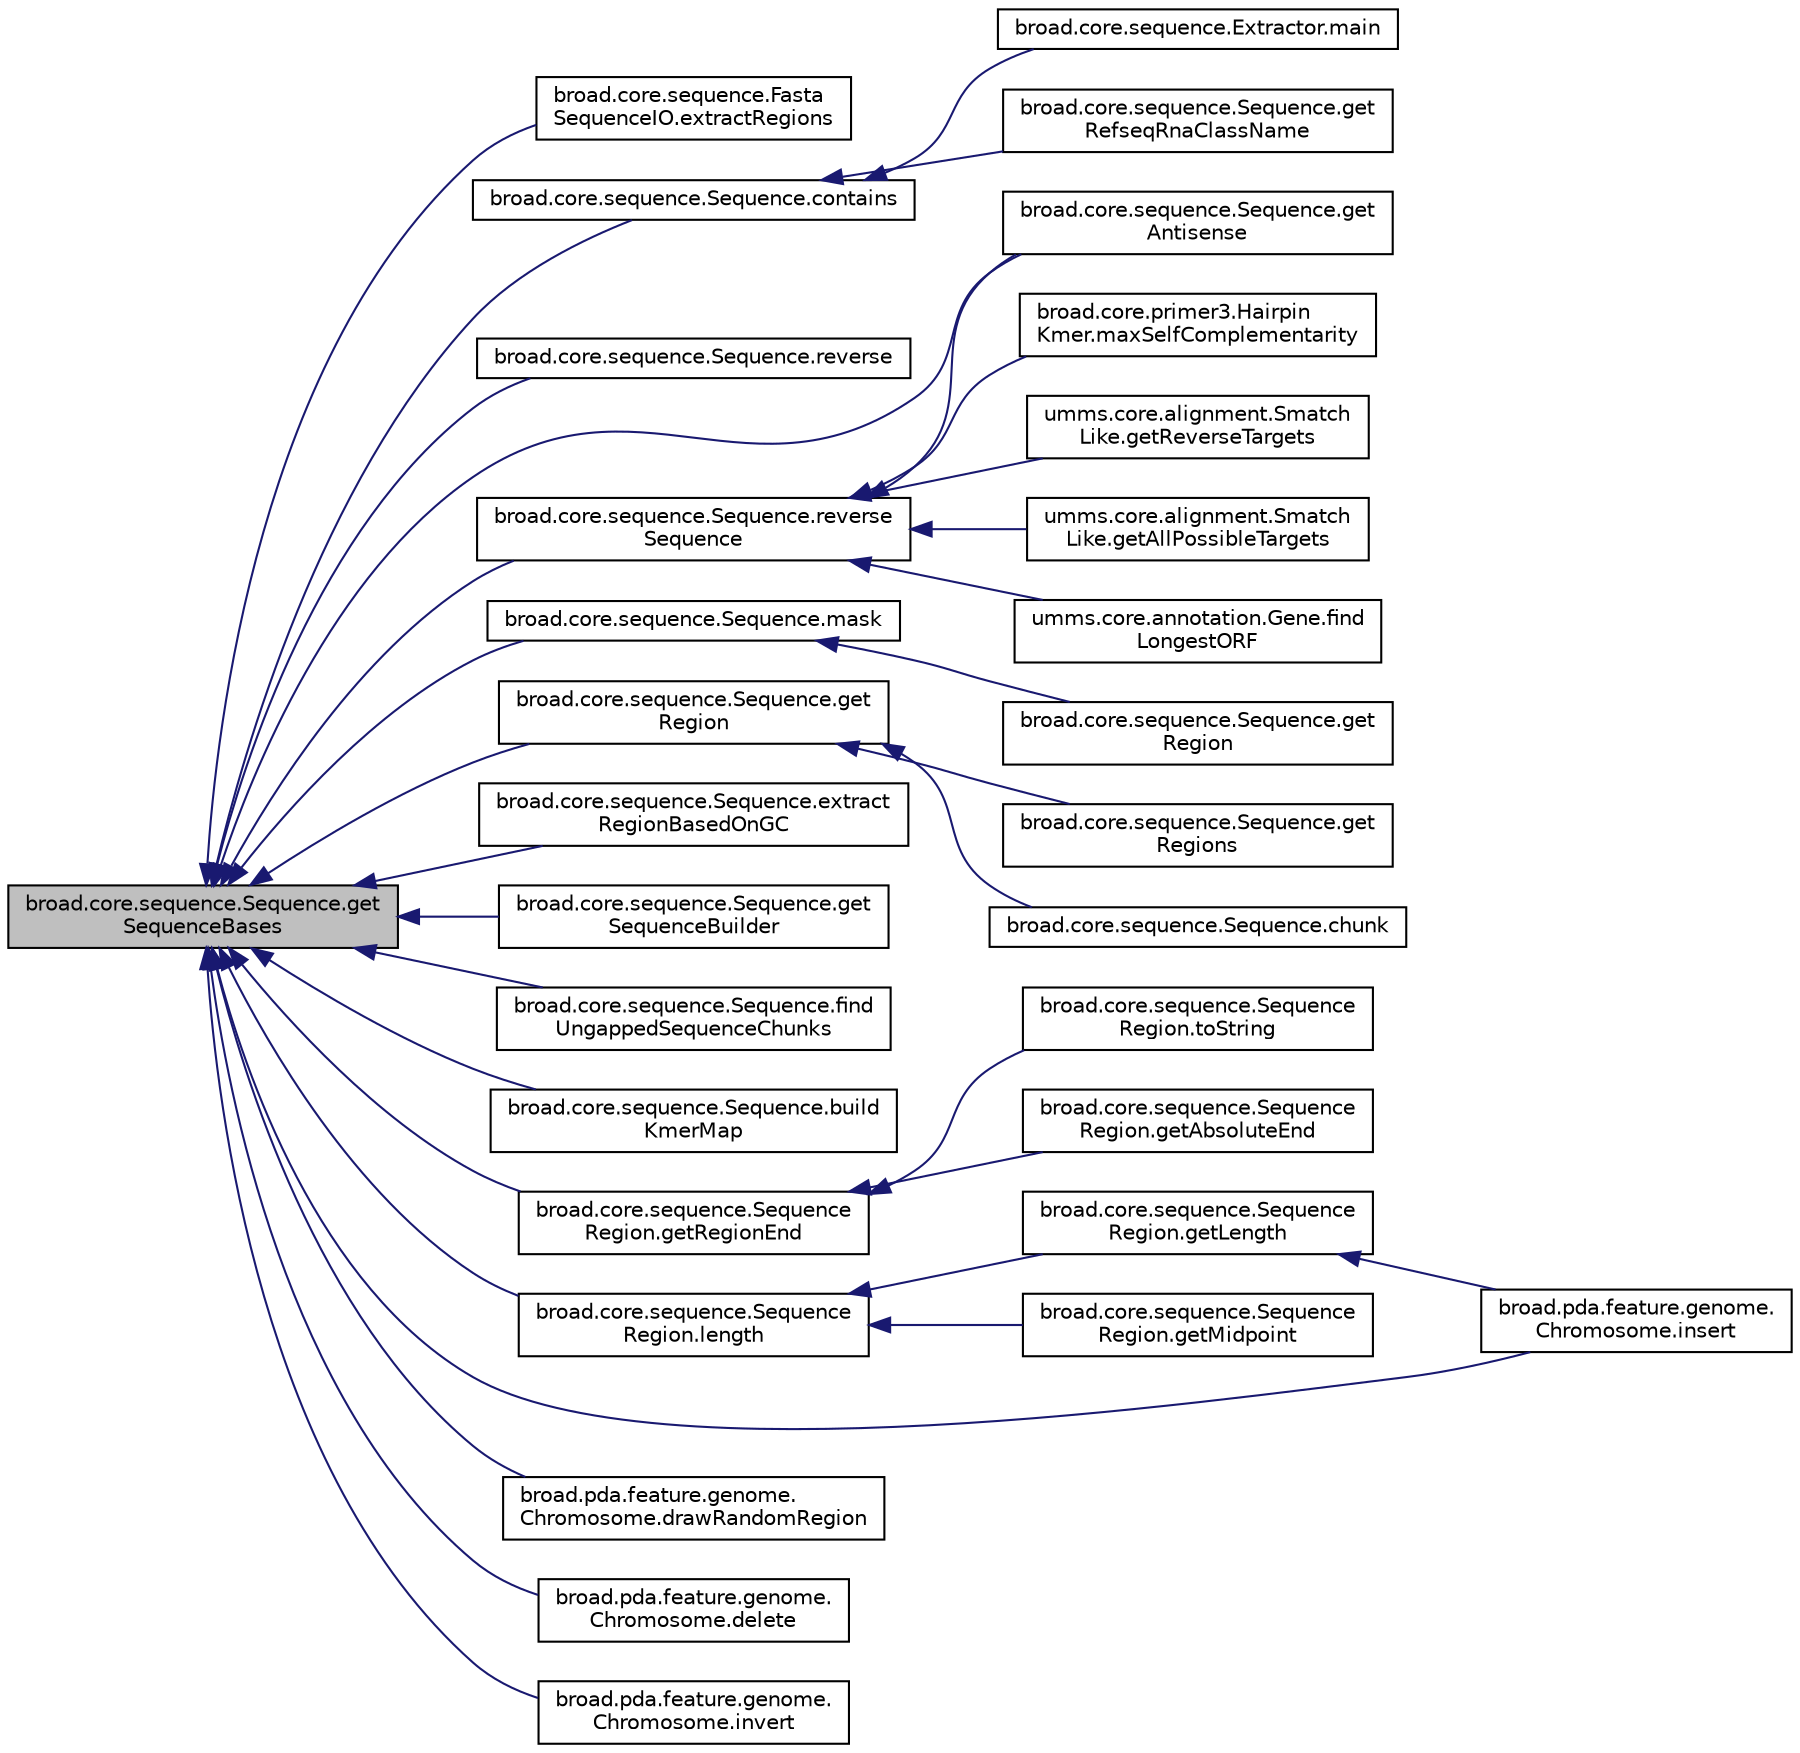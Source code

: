 digraph "broad.core.sequence.Sequence.getSequenceBases"
{
  edge [fontname="Helvetica",fontsize="10",labelfontname="Helvetica",labelfontsize="10"];
  node [fontname="Helvetica",fontsize="10",shape=record];
  rankdir="LR";
  Node1 [label="broad.core.sequence.Sequence.get\lSequenceBases",height=0.2,width=0.4,color="black", fillcolor="grey75", style="filled" fontcolor="black"];
  Node1 -> Node2 [dir="back",color="midnightblue",fontsize="10",style="solid"];
  Node2 [label="broad.core.sequence.Fasta\lSequenceIO.extractRegions",height=0.2,width=0.4,color="black", fillcolor="white", style="filled",URL="$classbroad_1_1core_1_1sequence_1_1_fasta_sequence_i_o.html#a1dc3bdc056f3b5abf31667bac3cca310"];
  Node1 -> Node3 [dir="back",color="midnightblue",fontsize="10",style="solid"];
  Node3 [label="broad.core.sequence.Sequence.contains",height=0.2,width=0.4,color="black", fillcolor="white", style="filled",URL="$classbroad_1_1core_1_1sequence_1_1_sequence.html#a175ad53de415a37d032a20ca3d5370ab"];
  Node3 -> Node4 [dir="back",color="midnightblue",fontsize="10",style="solid"];
  Node4 [label="broad.core.sequence.Extractor.main",height=0.2,width=0.4,color="black", fillcolor="white", style="filled",URL="$classbroad_1_1core_1_1sequence_1_1_extractor.html#ad428faf3d9d13189401ea5ec82d2b2fd"];
  Node3 -> Node5 [dir="back",color="midnightblue",fontsize="10",style="solid"];
  Node5 [label="broad.core.sequence.Sequence.get\lRefseqRnaClassName",height=0.2,width=0.4,color="black", fillcolor="white", style="filled",URL="$classbroad_1_1core_1_1sequence_1_1_sequence.html#a4946d4cdaad7a472b878a0fac3bdaf85"];
  Node1 -> Node6 [dir="back",color="midnightblue",fontsize="10",style="solid"];
  Node6 [label="broad.core.sequence.Sequence.reverse",height=0.2,width=0.4,color="black", fillcolor="white", style="filled",URL="$classbroad_1_1core_1_1sequence_1_1_sequence.html#ae7dfa608c5c59b4b99721841e1715b84"];
  Node1 -> Node7 [dir="back",color="midnightblue",fontsize="10",style="solid"];
  Node7 [label="broad.core.sequence.Sequence.reverse\lSequence",height=0.2,width=0.4,color="black", fillcolor="white", style="filled",URL="$classbroad_1_1core_1_1sequence_1_1_sequence.html#afc286e0183b8c3dc59903224862f5ae5"];
  Node7 -> Node8 [dir="back",color="midnightblue",fontsize="10",style="solid"];
  Node8 [label="broad.core.primer3.Hairpin\lKmer.maxSelfComplementarity",height=0.2,width=0.4,color="black", fillcolor="white", style="filled",URL="$classbroad_1_1core_1_1primer3_1_1_hairpin_kmer.html#ada34732d5709df1afba5b4064bd0353a"];
  Node7 -> Node9 [dir="back",color="midnightblue",fontsize="10",style="solid"];
  Node9 [label="broad.core.sequence.Sequence.get\lAntisense",height=0.2,width=0.4,color="black", fillcolor="white", style="filled",URL="$classbroad_1_1core_1_1sequence_1_1_sequence.html#a2b294328ff90285bc6e1efce02b0217f"];
  Node7 -> Node10 [dir="back",color="midnightblue",fontsize="10",style="solid"];
  Node10 [label="umms.core.alignment.Smatch\lLike.getReverseTargets",height=0.2,width=0.4,color="black", fillcolor="white", style="filled",URL="$classumms_1_1core_1_1alignment_1_1_smatch_like.html#ae07909228a8cc278e182d7f148d269c1"];
  Node7 -> Node11 [dir="back",color="midnightblue",fontsize="10",style="solid"];
  Node11 [label="umms.core.alignment.Smatch\lLike.getAllPossibleTargets",height=0.2,width=0.4,color="black", fillcolor="white", style="filled",URL="$classumms_1_1core_1_1alignment_1_1_smatch_like.html#aa1900953c5ea1d5ab406fa083557e752"];
  Node7 -> Node12 [dir="back",color="midnightblue",fontsize="10",style="solid"];
  Node12 [label="umms.core.annotation.Gene.find\lLongestORF",height=0.2,width=0.4,color="black", fillcolor="white", style="filled",URL="$classumms_1_1core_1_1annotation_1_1_gene.html#a7dd93cc2efc0a68674a9e88f3e6d9ac9"];
  Node1 -> Node13 [dir="back",color="midnightblue",fontsize="10",style="solid"];
  Node13 [label="broad.core.sequence.Sequence.mask",height=0.2,width=0.4,color="black", fillcolor="white", style="filled",URL="$classbroad_1_1core_1_1sequence_1_1_sequence.html#ab2de5da03cf12144aa625a7bdafdb8fb"];
  Node13 -> Node14 [dir="back",color="midnightblue",fontsize="10",style="solid"];
  Node14 [label="broad.core.sequence.Sequence.get\lRegion",height=0.2,width=0.4,color="black", fillcolor="white", style="filled",URL="$classbroad_1_1core_1_1sequence_1_1_sequence.html#aedcfb7c619bf8d261062e3005f1b23f8"];
  Node1 -> Node15 [dir="back",color="midnightblue",fontsize="10",style="solid"];
  Node15 [label="broad.core.sequence.Sequence.get\lRegion",height=0.2,width=0.4,color="black", fillcolor="white", style="filled",URL="$classbroad_1_1core_1_1sequence_1_1_sequence.html#adbb50ac29ca32a2b07e56bd995089ecd"];
  Node15 -> Node16 [dir="back",color="midnightblue",fontsize="10",style="solid"];
  Node16 [label="broad.core.sequence.Sequence.get\lRegions",height=0.2,width=0.4,color="black", fillcolor="white", style="filled",URL="$classbroad_1_1core_1_1sequence_1_1_sequence.html#a183530d8cd29a589efc7a195e5b6c176"];
  Node15 -> Node17 [dir="back",color="midnightblue",fontsize="10",style="solid"];
  Node17 [label="broad.core.sequence.Sequence.chunk",height=0.2,width=0.4,color="black", fillcolor="white", style="filled",URL="$classbroad_1_1core_1_1sequence_1_1_sequence.html#ae15813e860a2d317425e2520831aeb5a"];
  Node1 -> Node18 [dir="back",color="midnightblue",fontsize="10",style="solid"];
  Node18 [label="broad.core.sequence.Sequence.extract\lRegionBasedOnGC",height=0.2,width=0.4,color="black", fillcolor="white", style="filled",URL="$classbroad_1_1core_1_1sequence_1_1_sequence.html#a01a399f517f0d395a6712cca2af9d3ed"];
  Node1 -> Node19 [dir="back",color="midnightblue",fontsize="10",style="solid"];
  Node19 [label="broad.core.sequence.Sequence.get\lSequenceBuilder",height=0.2,width=0.4,color="black", fillcolor="white", style="filled",URL="$classbroad_1_1core_1_1sequence_1_1_sequence.html#a7a3e2c4c228ea4ad140b89c9ac6baca3"];
  Node1 -> Node20 [dir="back",color="midnightblue",fontsize="10",style="solid"];
  Node20 [label="broad.core.sequence.Sequence.find\lUngappedSequenceChunks",height=0.2,width=0.4,color="black", fillcolor="white", style="filled",URL="$classbroad_1_1core_1_1sequence_1_1_sequence.html#a9d6bbc833e2fafa7f0dcf8b2a7132b04"];
  Node1 -> Node9 [dir="back",color="midnightblue",fontsize="10",style="solid"];
  Node1 -> Node21 [dir="back",color="midnightblue",fontsize="10",style="solid"];
  Node21 [label="broad.core.sequence.Sequence.build\lKmerMap",height=0.2,width=0.4,color="black", fillcolor="white", style="filled",URL="$classbroad_1_1core_1_1sequence_1_1_sequence.html#a5b67f754a5bb1125e8dfcfcad31ee6a8"];
  Node1 -> Node22 [dir="back",color="midnightblue",fontsize="10",style="solid"];
  Node22 [label="broad.core.sequence.Sequence\lRegion.getRegionEnd",height=0.2,width=0.4,color="black", fillcolor="white", style="filled",URL="$classbroad_1_1core_1_1sequence_1_1_sequence_region.html#a8963e3dc03bcfbdf74a57bb016b64cfb"];
  Node22 -> Node23 [dir="back",color="midnightblue",fontsize="10",style="solid"];
  Node23 [label="broad.core.sequence.Sequence\lRegion.toString",height=0.2,width=0.4,color="black", fillcolor="white", style="filled",URL="$classbroad_1_1core_1_1sequence_1_1_sequence_region.html#a136bc4a74e8f079cc37f9449025f2788"];
  Node22 -> Node24 [dir="back",color="midnightblue",fontsize="10",style="solid"];
  Node24 [label="broad.core.sequence.Sequence\lRegion.getAbsoluteEnd",height=0.2,width=0.4,color="black", fillcolor="white", style="filled",URL="$classbroad_1_1core_1_1sequence_1_1_sequence_region.html#a0dc2e7da9f2c51472a0e3eac713f832d"];
  Node1 -> Node25 [dir="back",color="midnightblue",fontsize="10",style="solid"];
  Node25 [label="broad.core.sequence.Sequence\lRegion.length",height=0.2,width=0.4,color="black", fillcolor="white", style="filled",URL="$classbroad_1_1core_1_1sequence_1_1_sequence_region.html#a29a5e3028670cb9095a5181e2b2b191b"];
  Node25 -> Node26 [dir="back",color="midnightblue",fontsize="10",style="solid"];
  Node26 [label="broad.core.sequence.Sequence\lRegion.getLength",height=0.2,width=0.4,color="black", fillcolor="white", style="filled",URL="$classbroad_1_1core_1_1sequence_1_1_sequence_region.html#a73892ab0e9b260c5f518481a47fdba82"];
  Node26 -> Node27 [dir="back",color="midnightblue",fontsize="10",style="solid"];
  Node27 [label="broad.pda.feature.genome.\lChromosome.insert",height=0.2,width=0.4,color="black", fillcolor="white", style="filled",URL="$classbroad_1_1pda_1_1feature_1_1genome_1_1_chromosome.html#ab295584fcacd051aaf615cffc19376ea"];
  Node25 -> Node28 [dir="back",color="midnightblue",fontsize="10",style="solid"];
  Node28 [label="broad.core.sequence.Sequence\lRegion.getMidpoint",height=0.2,width=0.4,color="black", fillcolor="white", style="filled",URL="$classbroad_1_1core_1_1sequence_1_1_sequence_region.html#a2349bf9ffd84ef978ecc06e0db1804d4"];
  Node1 -> Node29 [dir="back",color="midnightblue",fontsize="10",style="solid"];
  Node29 [label="broad.pda.feature.genome.\lChromosome.drawRandomRegion",height=0.2,width=0.4,color="black", fillcolor="white", style="filled",URL="$classbroad_1_1pda_1_1feature_1_1genome_1_1_chromosome.html#ae153c5676ae01d77b0edab7d0d84ca52"];
  Node1 -> Node27 [dir="back",color="midnightblue",fontsize="10",style="solid"];
  Node1 -> Node30 [dir="back",color="midnightblue",fontsize="10",style="solid"];
  Node30 [label="broad.pda.feature.genome.\lChromosome.delete",height=0.2,width=0.4,color="black", fillcolor="white", style="filled",URL="$classbroad_1_1pda_1_1feature_1_1genome_1_1_chromosome.html#a4e23faa2cf11da9ce4e014bc434748e8"];
  Node1 -> Node31 [dir="back",color="midnightblue",fontsize="10",style="solid"];
  Node31 [label="broad.pda.feature.genome.\lChromosome.invert",height=0.2,width=0.4,color="black", fillcolor="white", style="filled",URL="$classbroad_1_1pda_1_1feature_1_1genome_1_1_chromosome.html#a153ac394d094738f567d7760222d9865"];
}
